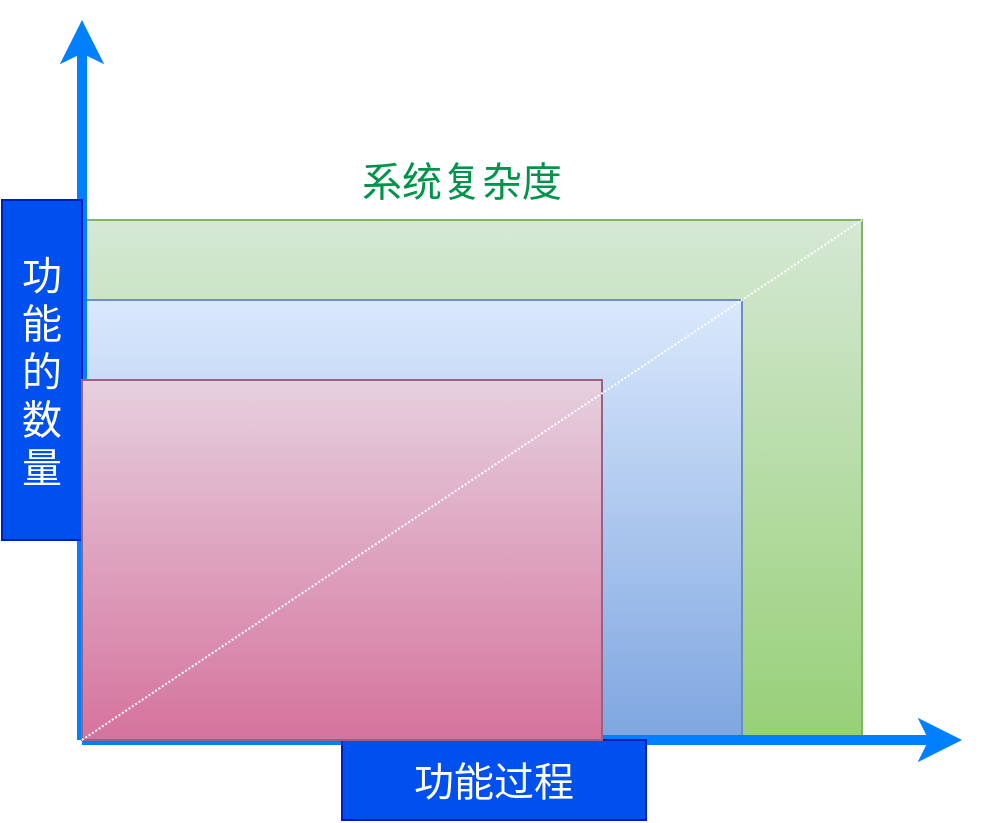 <mxfile version="14.6.13" type="device"><diagram id="7ATuxgurbUYHHbJtxUkq" name="第 1 页"><mxGraphModel dx="946" dy="642" grid="1" gridSize="10" guides="1" tooltips="1" connect="1" arrows="1" fold="1" page="1" pageScale="1" pageWidth="827" pageHeight="1169" math="0" shadow="0"><root><mxCell id="0"/><mxCell id="1" parent="0"/><mxCell id="UEk-ZafMKMID1vo-Upd6-8" value="" style="rounded=0;whiteSpace=wrap;html=1;fontSize=20;gradientColor=#97d077;fillColor=#d5e8d4;strokeColor=#82b366;" vertex="1" parent="1"><mxGeometry x="280" y="180" width="390" height="260" as="geometry"/></mxCell><mxCell id="UEk-ZafMKMID1vo-Upd6-7" value="" style="rounded=0;whiteSpace=wrap;html=1;fontSize=20;gradientColor=#7ea6e0;fillColor=#dae8fc;strokeColor=#6c8ebf;" vertex="1" parent="1"><mxGeometry x="280" y="220" width="330" height="220" as="geometry"/></mxCell><mxCell id="UEk-ZafMKMID1vo-Upd6-1" value="" style="endArrow=classic;html=1;strokeWidth=5;strokeColor=#007FFF;" edge="1" parent="1"><mxGeometry width="50" height="50" relative="1" as="geometry"><mxPoint x="280" y="440" as="sourcePoint"/><mxPoint x="280" y="80" as="targetPoint"/></mxGeometry></mxCell><mxCell id="UEk-ZafMKMID1vo-Upd6-2" value="" style="endArrow=classic;html=1;strokeColor=#007FFF;strokeWidth=5;" edge="1" parent="1"><mxGeometry width="50" height="50" relative="1" as="geometry"><mxPoint x="280" y="440" as="sourcePoint"/><mxPoint x="720" y="440" as="targetPoint"/></mxGeometry></mxCell><mxCell id="UEk-ZafMKMID1vo-Upd6-3" value="功能的数量" style="rounded=0;whiteSpace=wrap;html=1;fillColor=#0050ef;strokeColor=#001DBC;fontColor=#ffffff;fontSize=20;" vertex="1" parent="1"><mxGeometry x="240" y="170" width="40" height="170" as="geometry"/></mxCell><mxCell id="UEk-ZafMKMID1vo-Upd6-4" value="功能过程" style="rounded=0;whiteSpace=wrap;html=1;fillColor=#0050ef;strokeColor=#001DBC;fontColor=#ffffff;fontSize=20;" vertex="1" parent="1"><mxGeometry x="410" y="440" width="152" height="40" as="geometry"/></mxCell><mxCell id="UEk-ZafMKMID1vo-Upd6-6" value="" style="rounded=0;whiteSpace=wrap;html=1;fontSize=20;fillColor=#e6d0de;strokeColor=#996185;gradientColor=#d5739d;" vertex="1" parent="1"><mxGeometry x="280" y="260" width="260" height="180" as="geometry"/></mxCell><mxCell id="UEk-ZafMKMID1vo-Upd6-9" value="" style="endArrow=none;dashed=1;html=1;fontSize=20;strokeWidth=1;exitX=0;exitY=1;exitDx=0;exitDy=0;entryX=1;entryY=0;entryDx=0;entryDy=0;dashPattern=1 1;strokeColor=#FFFFFF;" edge="1" parent="1" source="UEk-ZafMKMID1vo-Upd6-6" target="UEk-ZafMKMID1vo-Upd6-8"><mxGeometry width="50" height="50" relative="1" as="geometry"><mxPoint x="390" y="340" as="sourcePoint"/><mxPoint x="440" y="290" as="targetPoint"/></mxGeometry></mxCell><mxCell id="UEk-ZafMKMID1vo-Upd6-10" value="系统复杂度" style="text;html=1;strokeColor=none;fillColor=none;align=center;verticalAlign=middle;whiteSpace=wrap;rounded=0;fontSize=20;fontColor=#00944A;" vertex="1" parent="1"><mxGeometry x="390" y="150" width="160" height="20" as="geometry"/></mxCell></root></mxGraphModel></diagram></mxfile>